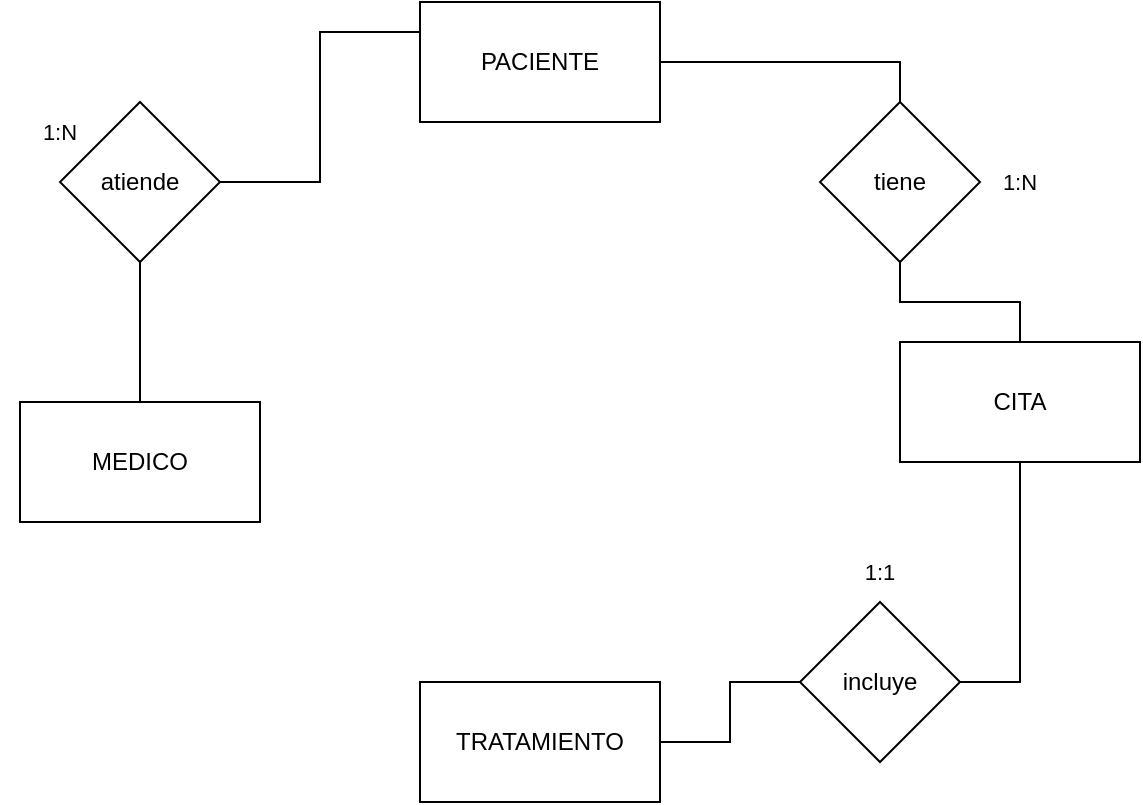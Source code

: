 <mxfile version="28.2.8">
  <diagram name="Página-1" id="VQpx9MoiRAf_-tVvUqys">
    <mxGraphModel dx="976" dy="755" grid="1" gridSize="10" guides="1" tooltips="1" connect="1" arrows="1" fold="1" page="1" pageScale="1" pageWidth="827" pageHeight="1169" math="0" shadow="0">
      <root>
        <mxCell id="0" />
        <mxCell id="1" parent="0" />
        <mxCell id="u-Y_-omCGsZvcQhvZwyH-11" style="edgeStyle=orthogonalEdgeStyle;shape=connector;rounded=0;orthogonalLoop=1;jettySize=auto;html=1;entryX=0.5;entryY=0;entryDx=0;entryDy=0;strokeColor=default;align=center;verticalAlign=middle;fontFamily=Helvetica;fontSize=11;fontColor=default;labelBackgroundColor=default;endArrow=none;endFill=0;" edge="1" parent="1" source="u-Y_-omCGsZvcQhvZwyH-1" target="u-Y_-omCGsZvcQhvZwyH-7">
          <mxGeometry relative="1" as="geometry" />
        </mxCell>
        <mxCell id="u-Y_-omCGsZvcQhvZwyH-1" value="PACIENTE" style="whiteSpace=wrap;html=1;" vertex="1" parent="1">
          <mxGeometry x="330" y="60" width="120" height="60" as="geometry" />
        </mxCell>
        <mxCell id="u-Y_-omCGsZvcQhvZwyH-3" value="MEDICO" style="whiteSpace=wrap;html=1;" vertex="1" parent="1">
          <mxGeometry x="130" y="260" width="120" height="60" as="geometry" />
        </mxCell>
        <mxCell id="u-Y_-omCGsZvcQhvZwyH-13" style="edgeStyle=orthogonalEdgeStyle;shape=connector;rounded=0;orthogonalLoop=1;jettySize=auto;html=1;entryX=1;entryY=0.5;entryDx=0;entryDy=0;strokeColor=default;align=center;verticalAlign=middle;fontFamily=Helvetica;fontSize=11;fontColor=default;labelBackgroundColor=default;endArrow=none;endFill=0;" edge="1" parent="1" source="u-Y_-omCGsZvcQhvZwyH-4" target="u-Y_-omCGsZvcQhvZwyH-8">
          <mxGeometry relative="1" as="geometry" />
        </mxCell>
        <mxCell id="u-Y_-omCGsZvcQhvZwyH-4" value="CITA" style="whiteSpace=wrap;html=1;" vertex="1" parent="1">
          <mxGeometry x="570" y="230" width="120" height="60" as="geometry" />
        </mxCell>
        <mxCell id="u-Y_-omCGsZvcQhvZwyH-5" value="TRATAMIENTO" style="whiteSpace=wrap;html=1;" vertex="1" parent="1">
          <mxGeometry x="330" y="400" width="120" height="60" as="geometry" />
        </mxCell>
        <mxCell id="u-Y_-omCGsZvcQhvZwyH-10" style="edgeStyle=orthogonalEdgeStyle;rounded=0;orthogonalLoop=1;jettySize=auto;html=1;entryX=0;entryY=0.25;entryDx=0;entryDy=0;endArrow=none;endFill=0;" edge="1" parent="1" source="u-Y_-omCGsZvcQhvZwyH-6" target="u-Y_-omCGsZvcQhvZwyH-1">
          <mxGeometry relative="1" as="geometry" />
        </mxCell>
        <mxCell id="u-Y_-omCGsZvcQhvZwyH-6" value="atiende" style="rhombus;whiteSpace=wrap;html=1;" vertex="1" parent="1">
          <mxGeometry x="150" y="110" width="80" height="80" as="geometry" />
        </mxCell>
        <mxCell id="u-Y_-omCGsZvcQhvZwyH-12" style="edgeStyle=orthogonalEdgeStyle;shape=connector;rounded=0;orthogonalLoop=1;jettySize=auto;html=1;entryX=0.5;entryY=0;entryDx=0;entryDy=0;strokeColor=default;align=center;verticalAlign=middle;fontFamily=Helvetica;fontSize=11;fontColor=default;labelBackgroundColor=default;endArrow=none;endFill=0;" edge="1" parent="1" source="u-Y_-omCGsZvcQhvZwyH-7" target="u-Y_-omCGsZvcQhvZwyH-4">
          <mxGeometry relative="1" as="geometry" />
        </mxCell>
        <mxCell id="u-Y_-omCGsZvcQhvZwyH-7" value="tiene" style="rhombus;whiteSpace=wrap;html=1;" vertex="1" parent="1">
          <mxGeometry x="530" y="110" width="80" height="80" as="geometry" />
        </mxCell>
        <mxCell id="u-Y_-omCGsZvcQhvZwyH-14" style="edgeStyle=orthogonalEdgeStyle;shape=connector;rounded=0;orthogonalLoop=1;jettySize=auto;html=1;entryX=1;entryY=0.5;entryDx=0;entryDy=0;strokeColor=default;align=center;verticalAlign=middle;fontFamily=Helvetica;fontSize=11;fontColor=default;labelBackgroundColor=default;endArrow=none;endFill=0;" edge="1" parent="1" source="u-Y_-omCGsZvcQhvZwyH-8" target="u-Y_-omCGsZvcQhvZwyH-5">
          <mxGeometry relative="1" as="geometry" />
        </mxCell>
        <mxCell id="u-Y_-omCGsZvcQhvZwyH-8" value="incluye" style="rhombus;whiteSpace=wrap;html=1;" vertex="1" parent="1">
          <mxGeometry x="520" y="360" width="80" height="80" as="geometry" />
        </mxCell>
        <mxCell id="u-Y_-omCGsZvcQhvZwyH-9" value="" style="endArrow=none;html=1;rounded=0;exitX=0.5;exitY=0;exitDx=0;exitDy=0;" edge="1" parent="1" source="u-Y_-omCGsZvcQhvZwyH-3">
          <mxGeometry width="50" height="50" relative="1" as="geometry">
            <mxPoint x="140" y="240" as="sourcePoint" />
            <mxPoint x="190" y="190" as="targetPoint" />
          </mxGeometry>
        </mxCell>
        <mxCell id="u-Y_-omCGsZvcQhvZwyH-15" value="1:N" style="text;html=1;whiteSpace=wrap;strokeColor=none;fillColor=none;align=center;verticalAlign=middle;rounded=0;fontFamily=Helvetica;fontSize=11;fontColor=default;labelBackgroundColor=default;" vertex="1" parent="1">
          <mxGeometry x="120" y="110" width="60" height="30" as="geometry" />
        </mxCell>
        <mxCell id="u-Y_-omCGsZvcQhvZwyH-16" value="1:N" style="text;html=1;whiteSpace=wrap;strokeColor=none;fillColor=none;align=center;verticalAlign=middle;rounded=0;fontFamily=Helvetica;fontSize=11;fontColor=default;labelBackgroundColor=default;" vertex="1" parent="1">
          <mxGeometry x="600" y="135" width="60" height="30" as="geometry" />
        </mxCell>
        <mxCell id="u-Y_-omCGsZvcQhvZwyH-17" value="1:1" style="text;html=1;whiteSpace=wrap;strokeColor=none;fillColor=none;align=center;verticalAlign=middle;rounded=0;fontFamily=Helvetica;fontSize=11;fontColor=default;labelBackgroundColor=default;" vertex="1" parent="1">
          <mxGeometry x="530" y="330" width="60" height="30" as="geometry" />
        </mxCell>
      </root>
    </mxGraphModel>
  </diagram>
</mxfile>
